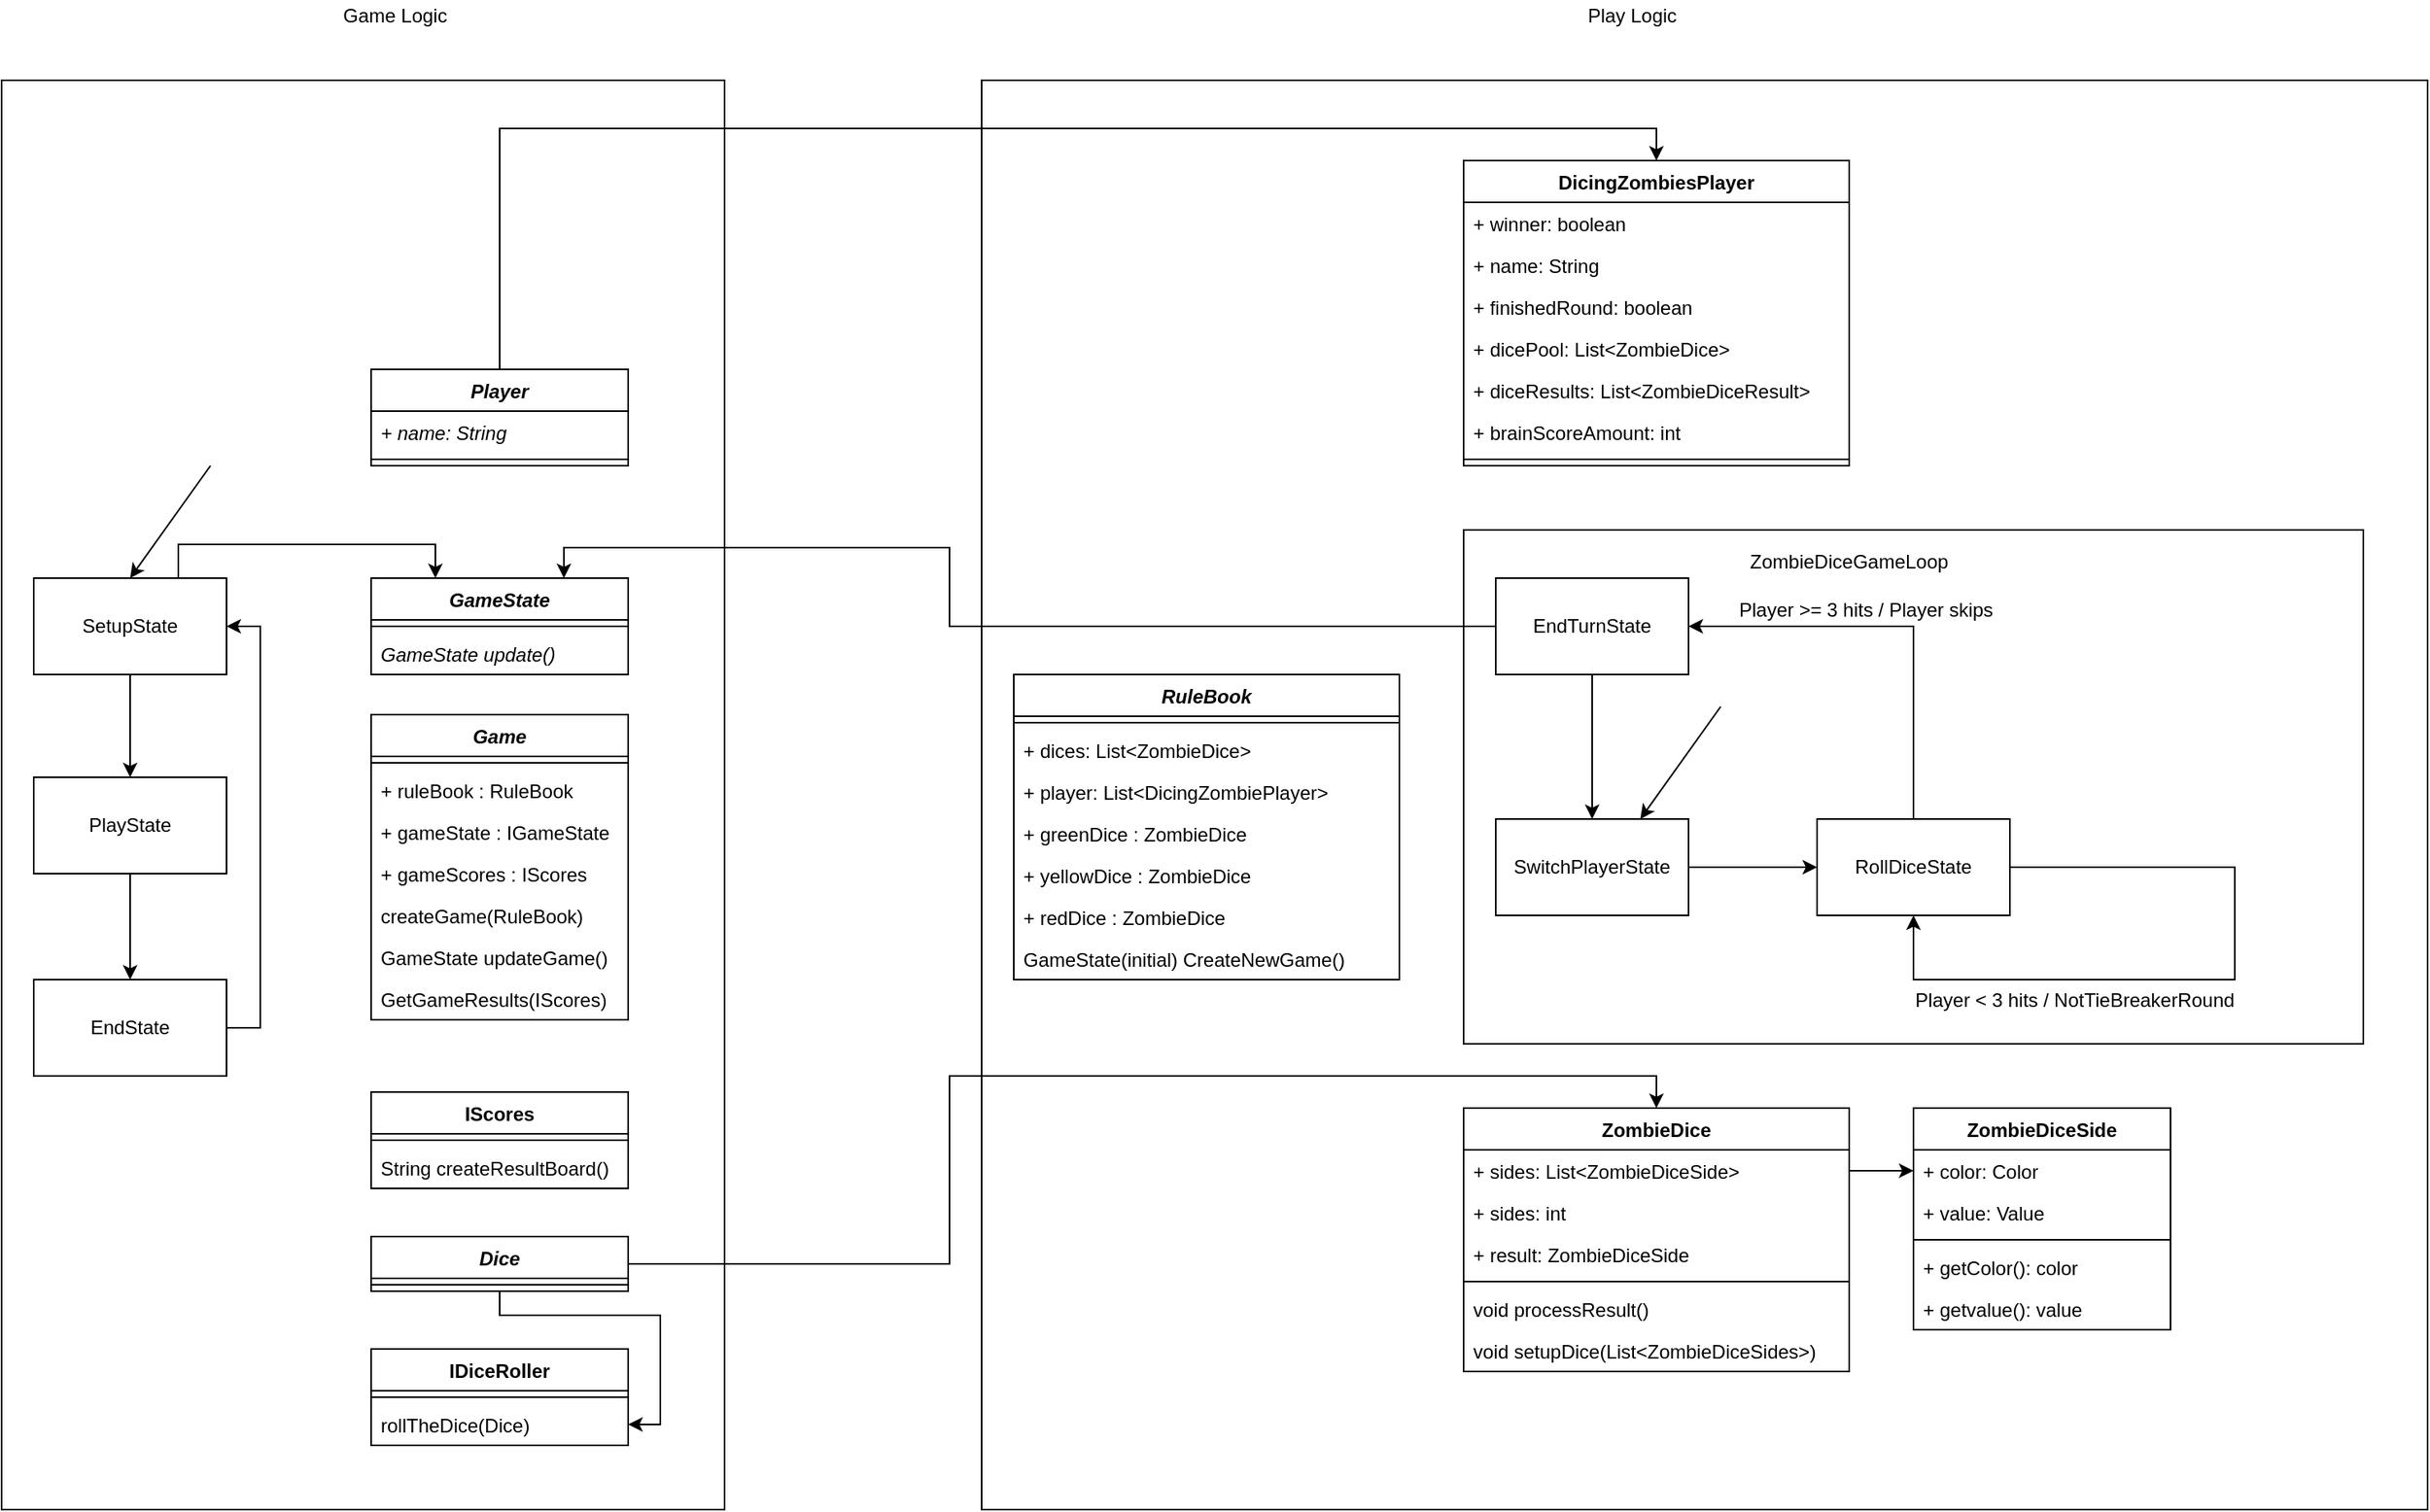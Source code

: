 <mxfile version="12.4.3" type="device" pages="1"><diagram id="Y9DKLKGN1FRlWJA68cGw" name="Page-1"><mxGraphModel dx="1391" dy="907" grid="1" gridSize="10" guides="1" tooltips="1" connect="1" arrows="1" fold="1" page="1" pageScale="1" pageWidth="3300" pageHeight="4681" math="0" shadow="0"><root><mxCell id="0"/><mxCell id="1" parent="0"/><mxCell id="IiKfLHHNJ83b9SnKh8jx-132" value="" style="rounded=0;whiteSpace=wrap;html=1;" vertex="1" parent="1"><mxGeometry x="10" y="120" width="450" height="890" as="geometry"/></mxCell><mxCell id="IiKfLHHNJ83b9SnKh8jx-131" value="" style="rounded=0;whiteSpace=wrap;html=1;" vertex="1" parent="1"><mxGeometry x="620" y="120" width="900" height="890" as="geometry"/></mxCell><mxCell id="IiKfLHHNJ83b9SnKh8jx-12" value="" style="rounded=0;whiteSpace=wrap;html=1;" vertex="1" parent="1"><mxGeometry x="920" y="400" width="560" height="320" as="geometry"/></mxCell><mxCell id="IiKfLHHNJ83b9SnKh8jx-3" style="edgeStyle=orthogonalEdgeStyle;rounded=0;orthogonalLoop=1;jettySize=auto;html=1;entryX=0;entryY=0.5;entryDx=0;entryDy=0;exitX=1;exitY=0.5;exitDx=0;exitDy=0;" edge="1" parent="1" source="IiKfLHHNJ83b9SnKh8jx-1" target="IiKfLHHNJ83b9SnKh8jx-2"><mxGeometry relative="1" as="geometry"/></mxCell><mxCell id="IiKfLHHNJ83b9SnKh8jx-11" style="edgeStyle=orthogonalEdgeStyle;rounded=0;orthogonalLoop=1;jettySize=auto;html=1;entryX=0.5;entryY=0;entryDx=0;entryDy=0;exitX=0.5;exitY=1;exitDx=0;exitDy=0;" edge="1" parent="1" source="IiKfLHHNJ83b9SnKh8jx-10" target="IiKfLHHNJ83b9SnKh8jx-1"><mxGeometry relative="1" as="geometry"/></mxCell><mxCell id="IiKfLHHNJ83b9SnKh8jx-1" value="&lt;div&gt;SwitchPlayerState&lt;/div&gt;" style="rounded=0;whiteSpace=wrap;html=1;" vertex="1" parent="1"><mxGeometry x="940" y="580" width="120" height="60" as="geometry"/></mxCell><mxCell id="IiKfLHHNJ83b9SnKh8jx-2" value="RollDiceState" style="rounded=0;whiteSpace=wrap;html=1;" vertex="1" parent="1"><mxGeometry x="1140" y="580" width="120" height="60" as="geometry"/></mxCell><mxCell id="IiKfLHHNJ83b9SnKh8jx-6" style="edgeStyle=orthogonalEdgeStyle;rounded=0;orthogonalLoop=1;jettySize=auto;html=1;entryX=0.5;entryY=1;entryDx=0;entryDy=0;exitX=1;exitY=0.5;exitDx=0;exitDy=0;" edge="1" parent="1" source="IiKfLHHNJ83b9SnKh8jx-2" target="IiKfLHHNJ83b9SnKh8jx-2"><mxGeometry relative="1" as="geometry"><mxPoint x="1399.941" y="640.353" as="sourcePoint"/><Array as="points"><mxPoint x="1400" y="610"/><mxPoint x="1400" y="680"/><mxPoint x="1200" y="680"/></Array></mxGeometry></mxCell><mxCell id="IiKfLHHNJ83b9SnKh8jx-8" value="&lt;div&gt;Player &amp;lt; 3 hits / NotTieBreakerRound&lt;br&gt;&lt;/div&gt;" style="text;html=1;align=center;verticalAlign=middle;resizable=0;points=[];;labelBackgroundColor=#ffffff;" vertex="1" connectable="0" parent="IiKfLHHNJ83b9SnKh8jx-6"><mxGeometry x="-0.267" y="-1" relative="1" as="geometry"><mxPoint x="-98.94" y="57.53" as="offset"/></mxGeometry></mxCell><mxCell id="IiKfLHHNJ83b9SnKh8jx-7" style="edgeStyle=orthogonalEdgeStyle;rounded=0;orthogonalLoop=1;jettySize=auto;html=1;entryX=1;entryY=0.5;entryDx=0;entryDy=0;exitX=0.5;exitY=0;exitDx=0;exitDy=0;" edge="1" parent="1" source="IiKfLHHNJ83b9SnKh8jx-2" target="IiKfLHHNJ83b9SnKh8jx-10"><mxGeometry relative="1" as="geometry"><mxPoint x="1399.941" y="580.353" as="sourcePoint"/><Array as="points"><mxPoint x="1200" y="460"/></Array></mxGeometry></mxCell><mxCell id="IiKfLHHNJ83b9SnKh8jx-9" value="Player &amp;gt;= 3 hits / Player skips " style="text;html=1;align=center;verticalAlign=middle;resizable=0;points=[];;labelBackgroundColor=#ffffff;" vertex="1" connectable="0" parent="IiKfLHHNJ83b9SnKh8jx-7"><mxGeometry x="-0.291" y="-1" relative="1" as="geometry"><mxPoint x="-30.94" y="-38.59" as="offset"/></mxGeometry></mxCell><mxCell id="IiKfLHHNJ83b9SnKh8jx-129" style="edgeStyle=orthogonalEdgeStyle;rounded=0;orthogonalLoop=1;jettySize=auto;html=1;exitX=0;exitY=0.5;exitDx=0;exitDy=0;entryX=0.75;entryY=0;entryDx=0;entryDy=0;" edge="1" parent="1" source="IiKfLHHNJ83b9SnKh8jx-10" target="IiKfLHHNJ83b9SnKh8jx-29"><mxGeometry relative="1" as="geometry"><Array as="points"><mxPoint x="600" y="460"/><mxPoint x="600" y="411"/><mxPoint x="360" y="411"/></Array></mxGeometry></mxCell><mxCell id="IiKfLHHNJ83b9SnKh8jx-10" value="EndTurnState" style="rounded=0;whiteSpace=wrap;html=1;" vertex="1" parent="1"><mxGeometry x="940" y="430" width="120" height="60" as="geometry"/></mxCell><mxCell id="IiKfLHHNJ83b9SnKh8jx-13" value="ZombieDiceGameLoop" style="text;html=1;strokeColor=none;fillColor=none;align=center;verticalAlign=middle;whiteSpace=wrap;rounded=0;" vertex="1" parent="1"><mxGeometry x="1140" y="410" width="40" height="20" as="geometry"/></mxCell><mxCell id="IiKfLHHNJ83b9SnKh8jx-19" value="RuleBook" style="swimlane;fontStyle=3;align=center;verticalAlign=top;childLayout=stackLayout;horizontal=1;startSize=26;horizontalStack=0;resizeParent=1;resizeParentMax=0;resizeLast=0;collapsible=1;marginBottom=0;" vertex="1" parent="1"><mxGeometry x="640" y="490" width="240" height="190" as="geometry"/></mxCell><mxCell id="IiKfLHHNJ83b9SnKh8jx-21" value="" style="line;strokeWidth=1;fillColor=none;align=left;verticalAlign=middle;spacingTop=-1;spacingLeft=3;spacingRight=3;rotatable=0;labelPosition=right;points=[];portConstraint=eastwest;" vertex="1" parent="IiKfLHHNJ83b9SnKh8jx-19"><mxGeometry y="26" width="240" height="8" as="geometry"/></mxCell><mxCell id="IiKfLHHNJ83b9SnKh8jx-44" value="+ dices: List&lt;ZombieDice&gt;" style="text;strokeColor=none;fillColor=none;align=left;verticalAlign=top;spacingLeft=4;spacingRight=4;overflow=hidden;rotatable=0;points=[[0,0.5],[1,0.5]];portConstraint=eastwest;" vertex="1" parent="IiKfLHHNJ83b9SnKh8jx-19"><mxGeometry y="34" width="240" height="26" as="geometry"/></mxCell><mxCell id="IiKfLHHNJ83b9SnKh8jx-122" value="+ player: List&lt;DicingZombiePlayer&gt;" style="text;strokeColor=none;fillColor=none;align=left;verticalAlign=top;spacingLeft=4;spacingRight=4;overflow=hidden;rotatable=0;points=[[0,0.5],[1,0.5]];portConstraint=eastwest;" vertex="1" parent="IiKfLHHNJ83b9SnKh8jx-19"><mxGeometry y="60" width="240" height="26" as="geometry"/></mxCell><mxCell id="IiKfLHHNJ83b9SnKh8jx-119" value="+ greenDice : ZombieDice" style="text;strokeColor=none;fillColor=none;align=left;verticalAlign=top;spacingLeft=4;spacingRight=4;overflow=hidden;rotatable=0;points=[[0,0.5],[1,0.5]];portConstraint=eastwest;" vertex="1" parent="IiKfLHHNJ83b9SnKh8jx-19"><mxGeometry y="86" width="240" height="26" as="geometry"/></mxCell><mxCell id="IiKfLHHNJ83b9SnKh8jx-120" value="+ yellowDice : ZombieDice" style="text;strokeColor=none;fillColor=none;align=left;verticalAlign=top;spacingLeft=4;spacingRight=4;overflow=hidden;rotatable=0;points=[[0,0.5],[1,0.5]];portConstraint=eastwest;" vertex="1" parent="IiKfLHHNJ83b9SnKh8jx-19"><mxGeometry y="112" width="240" height="26" as="geometry"/></mxCell><mxCell id="IiKfLHHNJ83b9SnKh8jx-56" value="+ redDice : ZombieDice" style="text;strokeColor=none;fillColor=none;align=left;verticalAlign=top;spacingLeft=4;spacingRight=4;overflow=hidden;rotatable=0;points=[[0,0.5],[1,0.5]];portConstraint=eastwest;" vertex="1" parent="IiKfLHHNJ83b9SnKh8jx-19"><mxGeometry y="138" width="240" height="26" as="geometry"/></mxCell><mxCell id="IiKfLHHNJ83b9SnKh8jx-22" value="GameState(initial) CreateNewGame()" style="text;strokeColor=none;fillColor=none;align=left;verticalAlign=top;spacingLeft=4;spacingRight=4;overflow=hidden;rotatable=0;points=[[0,0.5],[1,0.5]];portConstraint=eastwest;" vertex="1" parent="IiKfLHHNJ83b9SnKh8jx-19"><mxGeometry y="164" width="240" height="26" as="geometry"/></mxCell><mxCell id="IiKfLHHNJ83b9SnKh8jx-24" value="Game" style="swimlane;fontStyle=3;align=center;verticalAlign=top;childLayout=stackLayout;horizontal=1;startSize=26;horizontalStack=0;resizeParent=1;resizeParentMax=0;resizeLast=0;collapsible=1;marginBottom=0;" vertex="1" parent="1"><mxGeometry x="240" y="515" width="160" height="190" as="geometry"/></mxCell><mxCell id="IiKfLHHNJ83b9SnKh8jx-25" value="" style="line;strokeWidth=1;fillColor=none;align=left;verticalAlign=middle;spacingTop=-1;spacingLeft=3;spacingRight=3;rotatable=0;labelPosition=right;points=[];portConstraint=eastwest;" vertex="1" parent="IiKfLHHNJ83b9SnKh8jx-24"><mxGeometry y="26" width="160" height="8" as="geometry"/></mxCell><mxCell id="IiKfLHHNJ83b9SnKh8jx-58" value="+ ruleBook : RuleBook " style="text;strokeColor=none;fillColor=none;align=left;verticalAlign=top;spacingLeft=4;spacingRight=4;overflow=hidden;rotatable=0;points=[[0,0.5],[1,0.5]];portConstraint=eastwest;" vertex="1" parent="IiKfLHHNJ83b9SnKh8jx-24"><mxGeometry y="34" width="160" height="26" as="geometry"/></mxCell><mxCell id="IiKfLHHNJ83b9SnKh8jx-57" value="+ gameState : IGameState" style="text;strokeColor=none;fillColor=none;align=left;verticalAlign=top;spacingLeft=4;spacingRight=4;overflow=hidden;rotatable=0;points=[[0,0.5],[1,0.5]];portConstraint=eastwest;" vertex="1" parent="IiKfLHHNJ83b9SnKh8jx-24"><mxGeometry y="60" width="160" height="26" as="geometry"/></mxCell><mxCell id="IiKfLHHNJ83b9SnKh8jx-116" value="+ gameScores : IScores" style="text;strokeColor=none;fillColor=none;align=left;verticalAlign=top;spacingLeft=4;spacingRight=4;overflow=hidden;rotatable=0;points=[[0,0.5],[1,0.5]];portConstraint=eastwest;" vertex="1" parent="IiKfLHHNJ83b9SnKh8jx-24"><mxGeometry y="86" width="160" height="26" as="geometry"/></mxCell><mxCell id="IiKfLHHNJ83b9SnKh8jx-26" value="createGame(RuleBook)" style="text;strokeColor=none;fillColor=none;align=left;verticalAlign=top;spacingLeft=4;spacingRight=4;overflow=hidden;rotatable=0;points=[[0,0.5],[1,0.5]];portConstraint=eastwest;fontStyle=0" vertex="1" parent="IiKfLHHNJ83b9SnKh8jx-24"><mxGeometry y="112" width="160" height="26" as="geometry"/></mxCell><mxCell id="IiKfLHHNJ83b9SnKh8jx-27" value="GameState updateGame()" style="text;strokeColor=none;fillColor=none;align=left;verticalAlign=top;spacingLeft=4;spacingRight=4;overflow=hidden;rotatable=0;points=[[0,0.5],[1,0.5]];portConstraint=eastwest;" vertex="1" parent="IiKfLHHNJ83b9SnKh8jx-24"><mxGeometry y="138" width="160" height="26" as="geometry"/></mxCell><mxCell id="IiKfLHHNJ83b9SnKh8jx-115" value="GetGameResults(IScores)" style="text;strokeColor=none;fillColor=none;align=left;verticalAlign=top;spacingLeft=4;spacingRight=4;overflow=hidden;rotatable=0;points=[[0,0.5],[1,0.5]];portConstraint=eastwest;" vertex="1" parent="IiKfLHHNJ83b9SnKh8jx-24"><mxGeometry y="164" width="160" height="26" as="geometry"/></mxCell><mxCell id="IiKfLHHNJ83b9SnKh8jx-29" value="GameState" style="swimlane;fontStyle=3;align=center;verticalAlign=top;childLayout=stackLayout;horizontal=1;startSize=26;horizontalStack=0;resizeParent=1;resizeParentMax=0;resizeLast=0;collapsible=1;marginBottom=0;" vertex="1" parent="1"><mxGeometry x="240" y="430" width="160" height="60" as="geometry"/></mxCell><mxCell id="IiKfLHHNJ83b9SnKh8jx-30" value="" style="line;strokeWidth=1;fillColor=none;align=left;verticalAlign=middle;spacingTop=-1;spacingLeft=3;spacingRight=3;rotatable=0;labelPosition=right;points=[];portConstraint=eastwest;" vertex="1" parent="IiKfLHHNJ83b9SnKh8jx-29"><mxGeometry y="26" width="160" height="8" as="geometry"/></mxCell><mxCell id="IiKfLHHNJ83b9SnKh8jx-31" value="GameState update()" style="text;strokeColor=none;fillColor=none;align=left;verticalAlign=top;spacingLeft=4;spacingRight=4;overflow=hidden;rotatable=0;points=[[0,0.5],[1,0.5]];portConstraint=eastwest;fontStyle=2" vertex="1" parent="IiKfLHHNJ83b9SnKh8jx-29"><mxGeometry y="34" width="160" height="26" as="geometry"/></mxCell><mxCell id="IiKfLHHNJ83b9SnKh8jx-37" value="IScores" style="swimlane;fontStyle=1;align=center;verticalAlign=top;childLayout=stackLayout;horizontal=1;startSize=26;horizontalStack=0;resizeParent=1;resizeParentMax=0;resizeLast=0;collapsible=1;marginBottom=0;" vertex="1" parent="1"><mxGeometry x="240" y="750" width="160" height="60" as="geometry"/></mxCell><mxCell id="IiKfLHHNJ83b9SnKh8jx-38" value="" style="line;strokeWidth=1;fillColor=none;align=left;verticalAlign=middle;spacingTop=-1;spacingLeft=3;spacingRight=3;rotatable=0;labelPosition=right;points=[];portConstraint=eastwest;" vertex="1" parent="IiKfLHHNJ83b9SnKh8jx-37"><mxGeometry y="26" width="160" height="8" as="geometry"/></mxCell><mxCell id="IiKfLHHNJ83b9SnKh8jx-39" value="String createResultBoard()" style="text;strokeColor=none;fillColor=none;align=left;verticalAlign=top;spacingLeft=4;spacingRight=4;overflow=hidden;rotatable=0;points=[[0,0.5],[1,0.5]];portConstraint=eastwest;" vertex="1" parent="IiKfLHHNJ83b9SnKh8jx-37"><mxGeometry y="34" width="160" height="26" as="geometry"/></mxCell><mxCell id="IiKfLHHNJ83b9SnKh8jx-117" style="edgeStyle=orthogonalEdgeStyle;rounded=0;orthogonalLoop=1;jettySize=auto;html=1;entryX=0.5;entryY=0;entryDx=0;entryDy=0;" edge="1" parent="1" source="IiKfLHHNJ83b9SnKh8jx-40" target="IiKfLHHNJ83b9SnKh8jx-98"><mxGeometry relative="1" as="geometry"><Array as="points"><mxPoint x="600" y="857"/><mxPoint x="600" y="740"/><mxPoint x="1040" y="740"/></Array></mxGeometry></mxCell><mxCell id="IiKfLHHNJ83b9SnKh8jx-118" style="edgeStyle=orthogonalEdgeStyle;rounded=0;orthogonalLoop=1;jettySize=auto;html=1;" edge="1" parent="1" source="IiKfLHHNJ83b9SnKh8jx-40" target="IiKfLHHNJ83b9SnKh8jx-54"><mxGeometry relative="1" as="geometry"><Array as="points"><mxPoint x="320" y="889"/><mxPoint x="420" y="889"/><mxPoint x="420" y="957"/></Array></mxGeometry></mxCell><mxCell id="IiKfLHHNJ83b9SnKh8jx-40" value="Dice" style="swimlane;fontStyle=3;align=center;verticalAlign=top;childLayout=stackLayout;horizontal=1;startSize=26;horizontalStack=0;resizeParent=1;resizeParentMax=0;resizeLast=0;collapsible=1;marginBottom=0;" vertex="1" parent="1"><mxGeometry x="240" y="840" width="160" height="34" as="geometry"/></mxCell><mxCell id="IiKfLHHNJ83b9SnKh8jx-41" value="" style="line;strokeWidth=1;fillColor=none;align=left;verticalAlign=middle;spacingTop=-1;spacingLeft=3;spacingRight=3;rotatable=0;labelPosition=right;points=[];portConstraint=eastwest;" vertex="1" parent="IiKfLHHNJ83b9SnKh8jx-40"><mxGeometry y="26" width="160" height="8" as="geometry"/></mxCell><mxCell id="IiKfLHHNJ83b9SnKh8jx-52" value="IDiceRoller" style="swimlane;fontStyle=1;align=center;verticalAlign=top;childLayout=stackLayout;horizontal=1;startSize=26;horizontalStack=0;resizeParent=1;resizeParentMax=0;resizeLast=0;collapsible=1;marginBottom=0;" vertex="1" parent="1"><mxGeometry x="240" y="910" width="160" height="60" as="geometry"/></mxCell><mxCell id="IiKfLHHNJ83b9SnKh8jx-53" value="" style="line;strokeWidth=1;fillColor=none;align=left;verticalAlign=middle;spacingTop=-1;spacingLeft=3;spacingRight=3;rotatable=0;labelPosition=right;points=[];portConstraint=eastwest;" vertex="1" parent="IiKfLHHNJ83b9SnKh8jx-52"><mxGeometry y="26" width="160" height="8" as="geometry"/></mxCell><mxCell id="IiKfLHHNJ83b9SnKh8jx-54" value="rollTheDice(Dice)" style="text;strokeColor=none;fillColor=none;align=left;verticalAlign=top;spacingLeft=4;spacingRight=4;overflow=hidden;rotatable=0;points=[[0,0.5],[1,0.5]];portConstraint=eastwest;" vertex="1" parent="IiKfLHHNJ83b9SnKh8jx-52"><mxGeometry y="34" width="160" height="26" as="geometry"/></mxCell><mxCell id="IiKfLHHNJ83b9SnKh8jx-63" style="edgeStyle=orthogonalEdgeStyle;rounded=0;orthogonalLoop=1;jettySize=auto;html=1;exitX=0.5;exitY=1;exitDx=0;exitDy=0;" edge="1" parent="1" source="IiKfLHHNJ83b9SnKh8jx-59" target="IiKfLHHNJ83b9SnKh8jx-60"><mxGeometry relative="1" as="geometry"/></mxCell><mxCell id="IiKfLHHNJ83b9SnKh8jx-125" style="edgeStyle=orthogonalEdgeStyle;rounded=0;orthogonalLoop=1;jettySize=auto;html=1;exitX=0.75;exitY=0;exitDx=0;exitDy=0;entryX=0.25;entryY=0;entryDx=0;entryDy=0;" edge="1" parent="1" source="IiKfLHHNJ83b9SnKh8jx-59" target="IiKfLHHNJ83b9SnKh8jx-29"><mxGeometry relative="1" as="geometry"><Array as="points"><mxPoint x="120" y="409"/><mxPoint x="280" y="409"/></Array></mxGeometry></mxCell><mxCell id="IiKfLHHNJ83b9SnKh8jx-59" value="SetupState" style="rounded=0;whiteSpace=wrap;html=1;" vertex="1" parent="1"><mxGeometry x="30" y="430" width="120" height="60" as="geometry"/></mxCell><mxCell id="IiKfLHHNJ83b9SnKh8jx-64" style="edgeStyle=orthogonalEdgeStyle;rounded=0;orthogonalLoop=1;jettySize=auto;html=1;exitX=0.5;exitY=1;exitDx=0;exitDy=0;" edge="1" parent="1" source="IiKfLHHNJ83b9SnKh8jx-60" target="IiKfLHHNJ83b9SnKh8jx-61"><mxGeometry relative="1" as="geometry"/></mxCell><mxCell id="IiKfLHHNJ83b9SnKh8jx-60" value="PlayState" style="rounded=0;whiteSpace=wrap;html=1;" vertex="1" parent="1"><mxGeometry x="30" y="554" width="120" height="60" as="geometry"/></mxCell><mxCell id="IiKfLHHNJ83b9SnKh8jx-65" style="edgeStyle=orthogonalEdgeStyle;rounded=0;orthogonalLoop=1;jettySize=auto;html=1;entryX=1;entryY=0.5;entryDx=0;entryDy=0;" edge="1" parent="1" source="IiKfLHHNJ83b9SnKh8jx-61" target="IiKfLHHNJ83b9SnKh8jx-59"><mxGeometry relative="1" as="geometry"><Array as="points"><mxPoint x="171" y="710"/><mxPoint x="171" y="460"/></Array></mxGeometry></mxCell><mxCell id="IiKfLHHNJ83b9SnKh8jx-61" value="EndState" style="rounded=0;whiteSpace=wrap;html=1;" vertex="1" parent="1"><mxGeometry x="30" y="680" width="120" height="60" as="geometry"/></mxCell><mxCell id="IiKfLHHNJ83b9SnKh8jx-62" value="" style="endArrow=classic;html=1;entryX=0.5;entryY=0;entryDx=0;entryDy=0;" edge="1" parent="1" target="IiKfLHHNJ83b9SnKh8jx-59"><mxGeometry width="50" height="50" relative="1" as="geometry"><mxPoint x="140" y="360" as="sourcePoint"/><mxPoint x="200" y="340" as="targetPoint"/></mxGeometry></mxCell><mxCell id="IiKfLHHNJ83b9SnKh8jx-130" style="edgeStyle=orthogonalEdgeStyle;rounded=0;orthogonalLoop=1;jettySize=auto;html=1;exitX=0.5;exitY=0;exitDx=0;exitDy=0;entryX=0.5;entryY=0;entryDx=0;entryDy=0;" edge="1" parent="1" source="IiKfLHHNJ83b9SnKh8jx-73" target="IiKfLHHNJ83b9SnKh8jx-79"><mxGeometry relative="1" as="geometry"/></mxCell><mxCell id="IiKfLHHNJ83b9SnKh8jx-73" value="Player" style="swimlane;fontStyle=3;align=center;verticalAlign=top;childLayout=stackLayout;horizontal=1;startSize=26;horizontalStack=0;resizeParent=1;resizeParentMax=0;resizeLast=0;collapsible=1;marginBottom=0;" vertex="1" parent="1"><mxGeometry x="240" y="300" width="160" height="60" as="geometry"/></mxCell><mxCell id="IiKfLHHNJ83b9SnKh8jx-77" value="+ name: String" style="text;strokeColor=none;fillColor=none;align=left;verticalAlign=top;spacingLeft=4;spacingRight=4;overflow=hidden;rotatable=0;points=[[0,0.5],[1,0.5]];portConstraint=eastwest;fontStyle=2" vertex="1" parent="IiKfLHHNJ83b9SnKh8jx-73"><mxGeometry y="26" width="160" height="26" as="geometry"/></mxCell><mxCell id="IiKfLHHNJ83b9SnKh8jx-74" value="" style="line;strokeWidth=1;fillColor=none;align=left;verticalAlign=middle;spacingTop=-1;spacingLeft=3;spacingRight=3;rotatable=0;labelPosition=right;points=[];portConstraint=eastwest;" vertex="1" parent="IiKfLHHNJ83b9SnKh8jx-73"><mxGeometry y="52" width="160" height="8" as="geometry"/></mxCell><mxCell id="IiKfLHHNJ83b9SnKh8jx-78" value="" style="endArrow=classic;html=1;entryX=0.5;entryY=0;entryDx=0;entryDy=0;" edge="1" parent="1"><mxGeometry width="50" height="50" relative="1" as="geometry"><mxPoint x="1080" y="510" as="sourcePoint"/><mxPoint x="1030" y="580" as="targetPoint"/></mxGeometry></mxCell><mxCell id="IiKfLHHNJ83b9SnKh8jx-79" value="DicingZombiesPlayer" style="swimlane;fontStyle=1;align=center;verticalAlign=top;childLayout=stackLayout;horizontal=1;startSize=26;horizontalStack=0;resizeParent=1;resizeParentMax=0;resizeLast=0;collapsible=1;marginBottom=0;" vertex="1" parent="1"><mxGeometry x="920" y="170" width="240" height="190" as="geometry"/></mxCell><mxCell id="IiKfLHHNJ83b9SnKh8jx-80" value="+ winner: boolean" style="text;strokeColor=none;fillColor=none;align=left;verticalAlign=top;spacingLeft=4;spacingRight=4;overflow=hidden;rotatable=0;points=[[0,0.5],[1,0.5]];portConstraint=eastwest;" vertex="1" parent="IiKfLHHNJ83b9SnKh8jx-79"><mxGeometry y="26" width="240" height="26" as="geometry"/></mxCell><mxCell id="IiKfLHHNJ83b9SnKh8jx-81" value="+ name: String" style="text;strokeColor=none;fillColor=none;align=left;verticalAlign=top;spacingLeft=4;spacingRight=4;overflow=hidden;rotatable=0;points=[[0,0.5],[1,0.5]];portConstraint=eastwest;" vertex="1" parent="IiKfLHHNJ83b9SnKh8jx-79"><mxGeometry y="52" width="240" height="26" as="geometry"/></mxCell><mxCell id="IiKfLHHNJ83b9SnKh8jx-83" value="+ finishedRound: boolean" style="text;strokeColor=none;fillColor=none;align=left;verticalAlign=top;spacingLeft=4;spacingRight=4;overflow=hidden;rotatable=0;points=[[0,0.5],[1,0.5]];portConstraint=eastwest;" vertex="1" parent="IiKfLHHNJ83b9SnKh8jx-79"><mxGeometry y="78" width="240" height="26" as="geometry"/></mxCell><mxCell id="IiKfLHHNJ83b9SnKh8jx-88" value="+ dicePool: List&lt;ZombieDice&gt;" style="text;strokeColor=none;fillColor=none;align=left;verticalAlign=top;spacingLeft=4;spacingRight=4;overflow=hidden;rotatable=0;points=[[0,0.5],[1,0.5]];portConstraint=eastwest;" vertex="1" parent="IiKfLHHNJ83b9SnKh8jx-79"><mxGeometry y="104" width="240" height="26" as="geometry"/></mxCell><mxCell id="IiKfLHHNJ83b9SnKh8jx-85" value="+ diceResults: List&lt;ZombieDiceResult&gt;" style="text;strokeColor=none;fillColor=none;align=left;verticalAlign=top;spacingLeft=4;spacingRight=4;overflow=hidden;rotatable=0;points=[[0,0.5],[1,0.5]];portConstraint=eastwest;" vertex="1" parent="IiKfLHHNJ83b9SnKh8jx-79"><mxGeometry y="130" width="240" height="26" as="geometry"/></mxCell><mxCell id="IiKfLHHNJ83b9SnKh8jx-87" value="+ brainScoreAmount: int" style="text;strokeColor=none;fillColor=none;align=left;verticalAlign=top;spacingLeft=4;spacingRight=4;overflow=hidden;rotatable=0;points=[[0,0.5],[1,0.5]];portConstraint=eastwest;" vertex="1" parent="IiKfLHHNJ83b9SnKh8jx-79"><mxGeometry y="156" width="240" height="26" as="geometry"/></mxCell><mxCell id="IiKfLHHNJ83b9SnKh8jx-82" value="" style="line;strokeWidth=1;fillColor=none;align=left;verticalAlign=middle;spacingTop=-1;spacingLeft=3;spacingRight=3;rotatable=0;labelPosition=right;points=[];portConstraint=eastwest;" vertex="1" parent="IiKfLHHNJ83b9SnKh8jx-79"><mxGeometry y="182" width="240" height="8" as="geometry"/></mxCell><mxCell id="IiKfLHHNJ83b9SnKh8jx-98" value="ZombieDice" style="swimlane;fontStyle=1;align=center;verticalAlign=top;childLayout=stackLayout;horizontal=1;startSize=26;horizontalStack=0;resizeParent=1;resizeParentMax=0;resizeLast=0;collapsible=1;marginBottom=0;" vertex="1" parent="1"><mxGeometry x="920" y="760" width="240" height="164" as="geometry"/></mxCell><mxCell id="IiKfLHHNJ83b9SnKh8jx-99" value="+ sides: List&lt;ZombieDiceSide&gt;" style="text;strokeColor=none;fillColor=none;align=left;verticalAlign=top;spacingLeft=4;spacingRight=4;overflow=hidden;rotatable=0;points=[[0,0.5],[1,0.5]];portConstraint=eastwest;" vertex="1" parent="IiKfLHHNJ83b9SnKh8jx-98"><mxGeometry y="26" width="240" height="26" as="geometry"/></mxCell><mxCell id="IiKfLHHNJ83b9SnKh8jx-111" value="+ sides: int" style="text;strokeColor=none;fillColor=none;align=left;verticalAlign=top;spacingLeft=4;spacingRight=4;overflow=hidden;rotatable=0;points=[[0,0.5],[1,0.5]];portConstraint=eastwest;" vertex="1" parent="IiKfLHHNJ83b9SnKh8jx-98"><mxGeometry y="52" width="240" height="26" as="geometry"/></mxCell><mxCell id="IiKfLHHNJ83b9SnKh8jx-109" value="+ result: ZombieDiceSide" style="text;strokeColor=none;fillColor=none;align=left;verticalAlign=top;spacingLeft=4;spacingRight=4;overflow=hidden;rotatable=0;points=[[0,0.5],[1,0.5]];portConstraint=eastwest;" vertex="1" parent="IiKfLHHNJ83b9SnKh8jx-98"><mxGeometry y="78" width="240" height="26" as="geometry"/></mxCell><mxCell id="IiKfLHHNJ83b9SnKh8jx-100" value="" style="line;strokeWidth=1;fillColor=none;align=left;verticalAlign=middle;spacingTop=-1;spacingLeft=3;spacingRight=3;rotatable=0;labelPosition=right;points=[];portConstraint=eastwest;" vertex="1" parent="IiKfLHHNJ83b9SnKh8jx-98"><mxGeometry y="104" width="240" height="8" as="geometry"/></mxCell><mxCell id="IiKfLHHNJ83b9SnKh8jx-101" value="void processResult()" style="text;strokeColor=none;fillColor=none;align=left;verticalAlign=top;spacingLeft=4;spacingRight=4;overflow=hidden;rotatable=0;points=[[0,0.5],[1,0.5]];portConstraint=eastwest;" vertex="1" parent="IiKfLHHNJ83b9SnKh8jx-98"><mxGeometry y="112" width="240" height="26" as="geometry"/></mxCell><mxCell id="IiKfLHHNJ83b9SnKh8jx-110" value="void setupDice(List&lt;ZombieDiceSides&gt;)" style="text;strokeColor=none;fillColor=none;align=left;verticalAlign=top;spacingLeft=4;spacingRight=4;overflow=hidden;rotatable=0;points=[[0,0.5],[1,0.5]];portConstraint=eastwest;" vertex="1" parent="IiKfLHHNJ83b9SnKh8jx-98"><mxGeometry y="138" width="240" height="26" as="geometry"/></mxCell><mxCell id="IiKfLHHNJ83b9SnKh8jx-102" value="ZombieDiceSide" style="swimlane;fontStyle=1;align=center;verticalAlign=top;childLayout=stackLayout;horizontal=1;startSize=26;horizontalStack=0;resizeParent=1;resizeParentMax=0;resizeLast=0;collapsible=1;marginBottom=0;" vertex="1" parent="1"><mxGeometry x="1200" y="760" width="160" height="138" as="geometry"/></mxCell><mxCell id="IiKfLHHNJ83b9SnKh8jx-103" value="+ color: Color" style="text;strokeColor=none;fillColor=none;align=left;verticalAlign=top;spacingLeft=4;spacingRight=4;overflow=hidden;rotatable=0;points=[[0,0.5],[1,0.5]];portConstraint=eastwest;" vertex="1" parent="IiKfLHHNJ83b9SnKh8jx-102"><mxGeometry y="26" width="160" height="26" as="geometry"/></mxCell><mxCell id="IiKfLHHNJ83b9SnKh8jx-106" value="+ value: Value" style="text;strokeColor=none;fillColor=none;align=left;verticalAlign=top;spacingLeft=4;spacingRight=4;overflow=hidden;rotatable=0;points=[[0,0.5],[1,0.5]];portConstraint=eastwest;" vertex="1" parent="IiKfLHHNJ83b9SnKh8jx-102"><mxGeometry y="52" width="160" height="26" as="geometry"/></mxCell><mxCell id="IiKfLHHNJ83b9SnKh8jx-104" value="" style="line;strokeWidth=1;fillColor=none;align=left;verticalAlign=middle;spacingTop=-1;spacingLeft=3;spacingRight=3;rotatable=0;labelPosition=right;points=[];portConstraint=eastwest;" vertex="1" parent="IiKfLHHNJ83b9SnKh8jx-102"><mxGeometry y="78" width="160" height="8" as="geometry"/></mxCell><mxCell id="IiKfLHHNJ83b9SnKh8jx-105" value="+ getColor(): color" style="text;strokeColor=none;fillColor=none;align=left;verticalAlign=top;spacingLeft=4;spacingRight=4;overflow=hidden;rotatable=0;points=[[0,0.5],[1,0.5]];portConstraint=eastwest;" vertex="1" parent="IiKfLHHNJ83b9SnKh8jx-102"><mxGeometry y="86" width="160" height="26" as="geometry"/></mxCell><mxCell id="IiKfLHHNJ83b9SnKh8jx-107" value="+ getvalue(): value" style="text;strokeColor=none;fillColor=none;align=left;verticalAlign=top;spacingLeft=4;spacingRight=4;overflow=hidden;rotatable=0;points=[[0,0.5],[1,0.5]];portConstraint=eastwest;" vertex="1" parent="IiKfLHHNJ83b9SnKh8jx-102"><mxGeometry y="112" width="160" height="26" as="geometry"/></mxCell><mxCell id="IiKfLHHNJ83b9SnKh8jx-108" style="edgeStyle=orthogonalEdgeStyle;rounded=0;orthogonalLoop=1;jettySize=auto;html=1;exitX=1;exitY=0.5;exitDx=0;exitDy=0;entryX=0;entryY=0.5;entryDx=0;entryDy=0;" edge="1" parent="1" source="IiKfLHHNJ83b9SnKh8jx-99" target="IiKfLHHNJ83b9SnKh8jx-103"><mxGeometry relative="1" as="geometry"/></mxCell><mxCell id="IiKfLHHNJ83b9SnKh8jx-133" value="Play Logic" style="text;html=1;strokeColor=none;fillColor=none;align=center;verticalAlign=middle;whiteSpace=wrap;rounded=0;" vertex="1" parent="1"><mxGeometry x="960" y="70" width="130" height="20" as="geometry"/></mxCell><mxCell id="IiKfLHHNJ83b9SnKh8jx-134" value="Game Logic" style="text;html=1;strokeColor=none;fillColor=none;align=center;verticalAlign=middle;whiteSpace=wrap;rounded=0;" vertex="1" parent="1"><mxGeometry x="190" y="70" width="130" height="20" as="geometry"/></mxCell></root></mxGraphModel></diagram></mxfile>